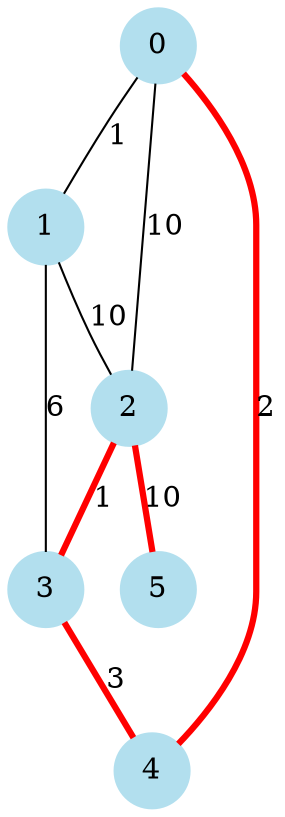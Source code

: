 graph G {
	node [color=lightblue2 shape=circle style=filled]
	0 [label=0]
	1 [label=1]
	2 [label=2]
	3 [label=3]
	4 [label=4]
	5 [label=5]
	0 -- 1 [label=1]
	0 -- 2 [label=10]
	0 -- 4 [label=2, color=red, penwidth=3]
	1 -- 2 [label=10]
	1 -- 3 [label=6]
	2 -- 3 [label=1, color=red, penwidth=3]
	2 -- 5 [label=10, color=red, penwidth=3]
	3 -- 4 [label=3, color=red, penwidth=3]
}

